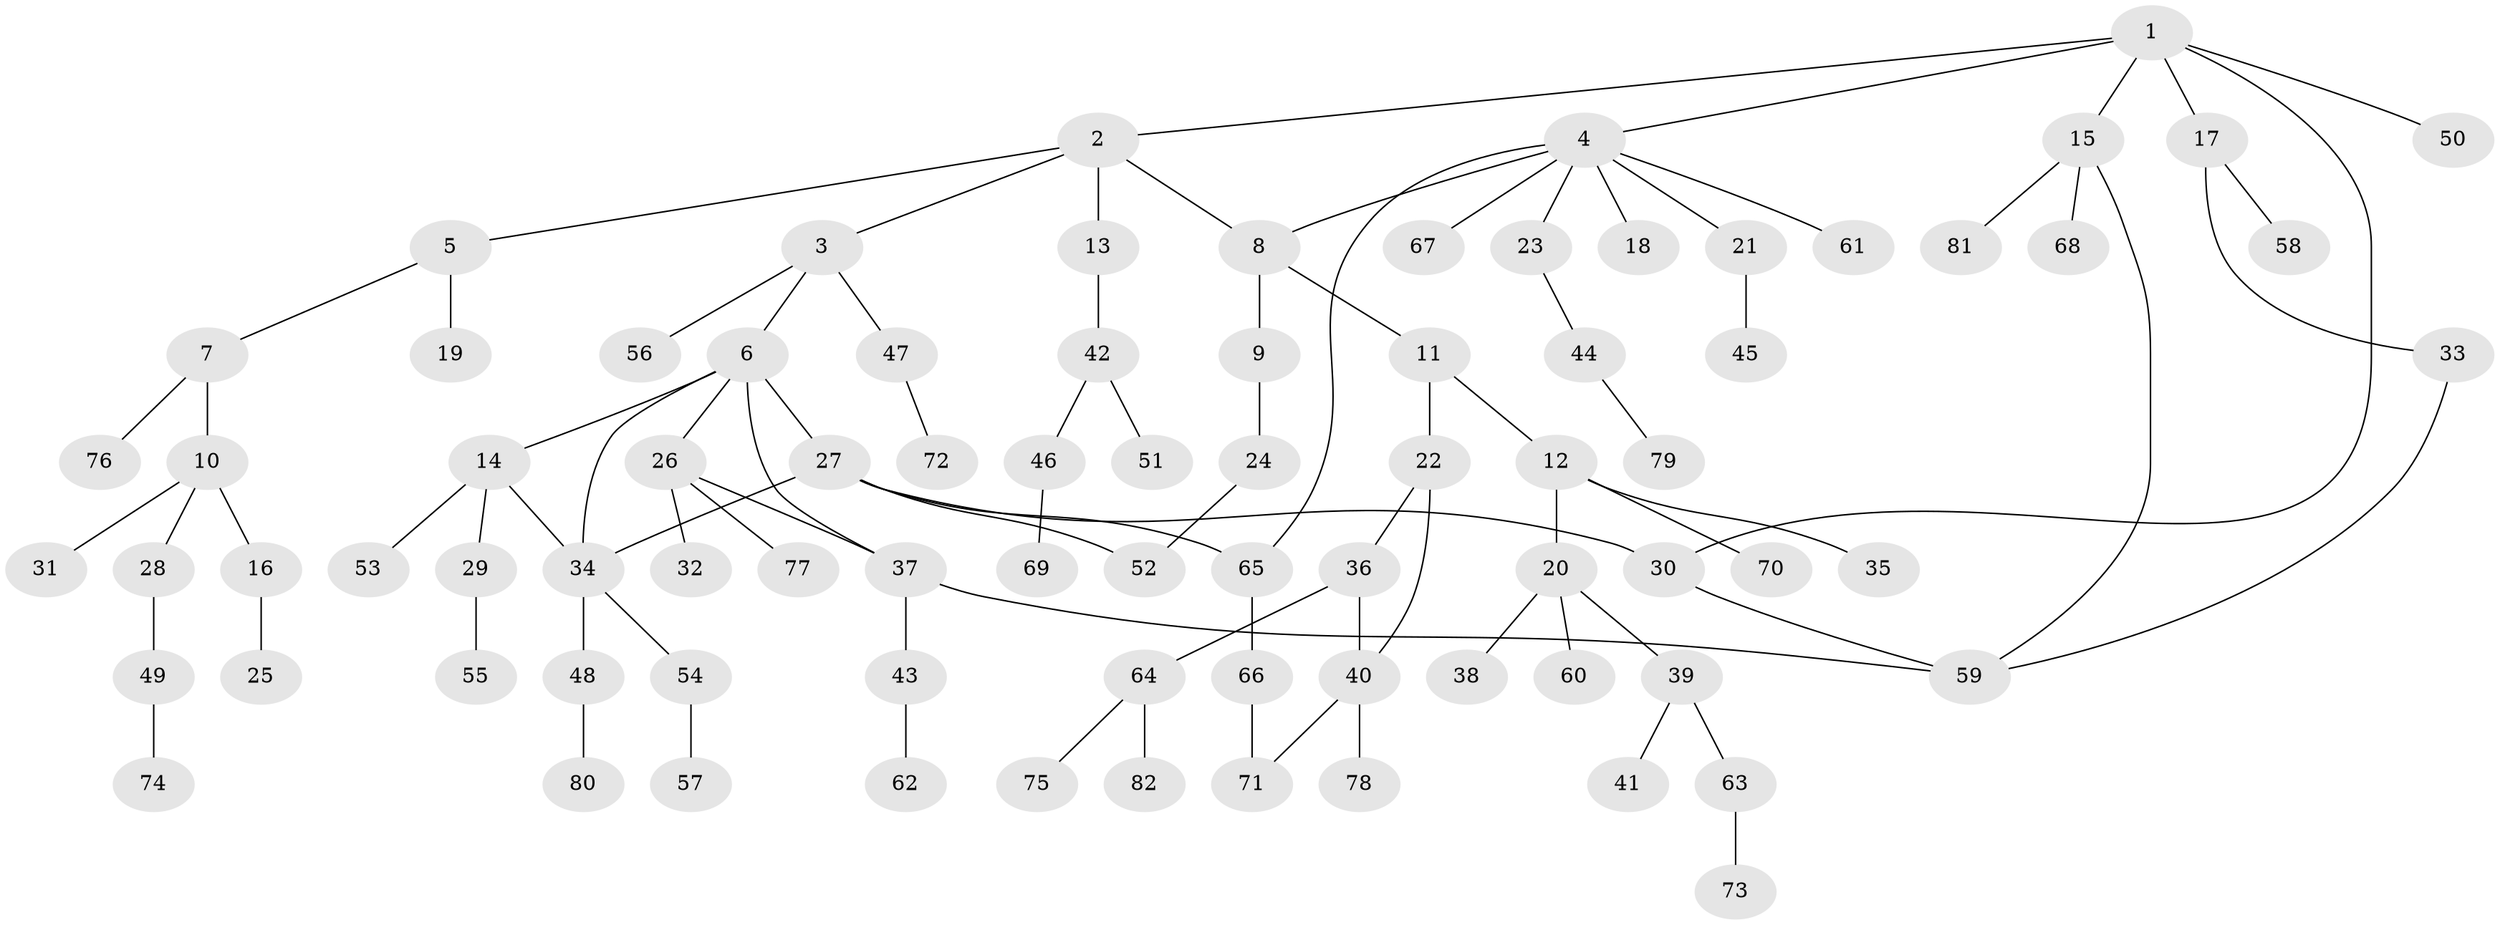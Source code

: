 // coarse degree distribution, {5: 0.06896551724137931, 4: 0.06896551724137931, 7: 0.017241379310344827, 2: 0.29310344827586204, 6: 0.017241379310344827, 3: 0.20689655172413793, 1: 0.3275862068965517}
// Generated by graph-tools (version 1.1) at 2025/48/03/04/25 22:48:41]
// undirected, 82 vertices, 93 edges
graph export_dot {
  node [color=gray90,style=filled];
  1;
  2;
  3;
  4;
  5;
  6;
  7;
  8;
  9;
  10;
  11;
  12;
  13;
  14;
  15;
  16;
  17;
  18;
  19;
  20;
  21;
  22;
  23;
  24;
  25;
  26;
  27;
  28;
  29;
  30;
  31;
  32;
  33;
  34;
  35;
  36;
  37;
  38;
  39;
  40;
  41;
  42;
  43;
  44;
  45;
  46;
  47;
  48;
  49;
  50;
  51;
  52;
  53;
  54;
  55;
  56;
  57;
  58;
  59;
  60;
  61;
  62;
  63;
  64;
  65;
  66;
  67;
  68;
  69;
  70;
  71;
  72;
  73;
  74;
  75;
  76;
  77;
  78;
  79;
  80;
  81;
  82;
  1 -- 2;
  1 -- 4;
  1 -- 15;
  1 -- 17;
  1 -- 50;
  1 -- 30;
  2 -- 3;
  2 -- 5;
  2 -- 13;
  2 -- 8;
  3 -- 6;
  3 -- 47;
  3 -- 56;
  4 -- 8;
  4 -- 18;
  4 -- 21;
  4 -- 23;
  4 -- 61;
  4 -- 65;
  4 -- 67;
  5 -- 7;
  5 -- 19;
  6 -- 14;
  6 -- 26;
  6 -- 27;
  6 -- 34;
  6 -- 37;
  7 -- 10;
  7 -- 76;
  8 -- 9;
  8 -- 11;
  9 -- 24;
  10 -- 16;
  10 -- 28;
  10 -- 31;
  11 -- 12;
  11 -- 22;
  12 -- 20;
  12 -- 35;
  12 -- 70;
  13 -- 42;
  14 -- 29;
  14 -- 53;
  14 -- 34;
  15 -- 59;
  15 -- 68;
  15 -- 81;
  16 -- 25;
  17 -- 33;
  17 -- 58;
  20 -- 38;
  20 -- 39;
  20 -- 60;
  21 -- 45;
  22 -- 36;
  22 -- 40;
  23 -- 44;
  24 -- 52;
  26 -- 32;
  26 -- 77;
  26 -- 37;
  27 -- 30;
  27 -- 52;
  27 -- 34;
  27 -- 65;
  28 -- 49;
  29 -- 55;
  30 -- 59;
  33 -- 59;
  34 -- 48;
  34 -- 54;
  36 -- 64;
  36 -- 40;
  37 -- 43;
  37 -- 59;
  39 -- 41;
  39 -- 63;
  40 -- 71;
  40 -- 78;
  42 -- 46;
  42 -- 51;
  43 -- 62;
  44 -- 79;
  46 -- 69;
  47 -- 72;
  48 -- 80;
  49 -- 74;
  54 -- 57;
  63 -- 73;
  64 -- 75;
  64 -- 82;
  65 -- 66;
  66 -- 71;
}
